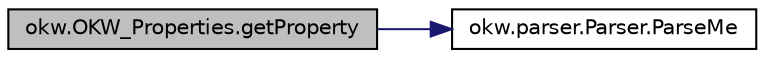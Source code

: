 digraph "okw.OKW_Properties.getProperty"
{
 // INTERACTIVE_SVG=YES
 // LATEX_PDF_SIZE
  edge [fontname="Helvetica",fontsize="10",labelfontname="Helvetica",labelfontsize="10"];
  node [fontname="Helvetica",fontsize="10",shape=record];
  rankdir="LR";
  Node1 [label="okw.OKW_Properties.getProperty",height=0.2,width=0.4,color="black", fillcolor="grey75", style="filled", fontcolor="black",tooltip="Ermittelt den aktuellen Wert des Propertys gegeben mit dem Schlüssel fpsKey."];
  Node1 -> Node2 [color="midnightblue",fontsize="10",style="solid",fontname="Helvetica"];
  Node2 [label="okw.parser.Parser.ParseMe",height=0.2,width=0.4,color="black", fillcolor="white", style="filled",URL="$classokw_1_1parser_1_1_parser.html#a46afb901847316c744413ce473ecada3",tooltip="Parst einen ArayList&lt string&gt, ersetzt die Parser-Schlüsslewörter durch Werte."];
}
